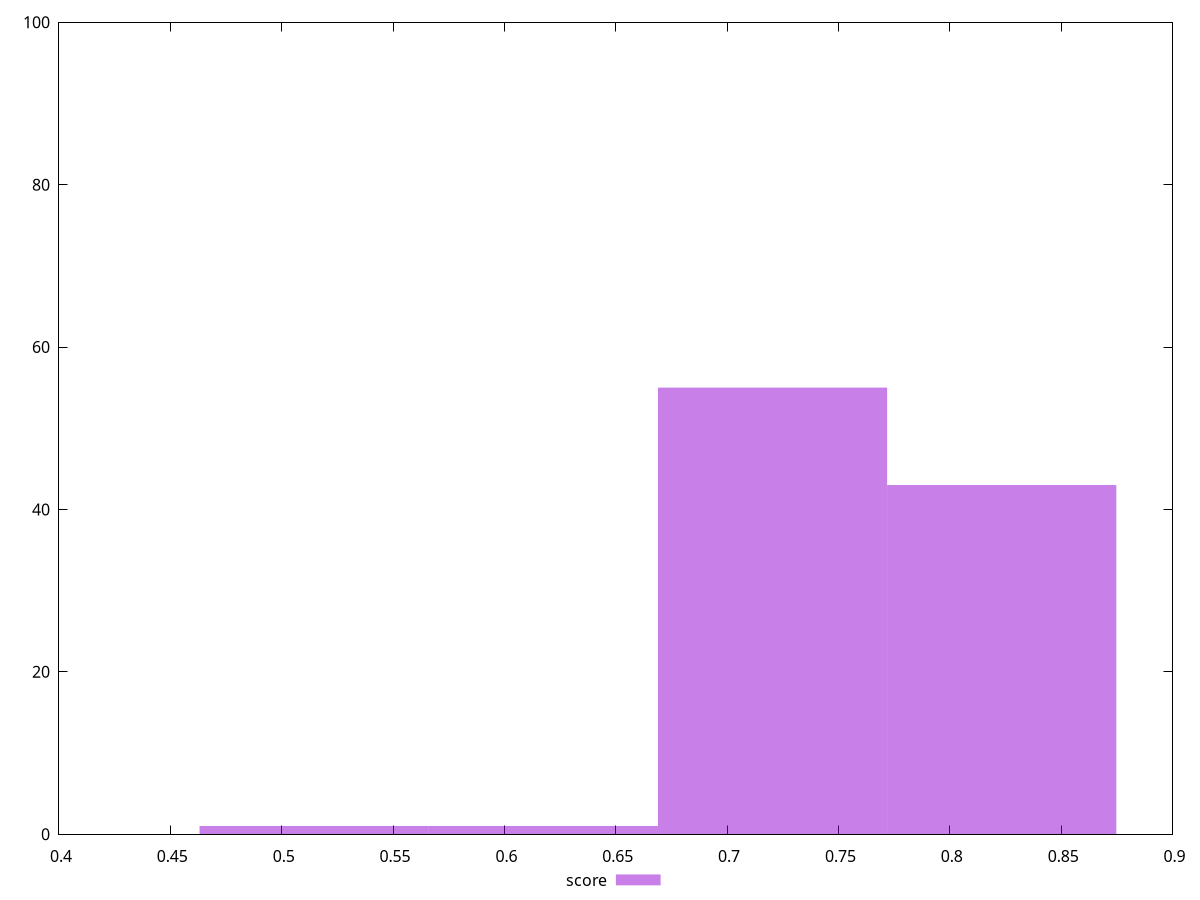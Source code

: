 reset
set terminal svg size 640, 490 enhanced background rgb 'white'
set output "report_00007_2020-12-11T15:55:29.892Z/uses-http2/samples/pages/score/histogram.svg"

$score <<EOF
0.5145747062058315 1
0.720404588688164 55
0.8233195299293303 43
0.6174896474469977 1
EOF

set key outside below
set boxwidth 0.10291494124116629
set yrange [0:100]
set style fill transparent solid 0.5 noborder

plot \
  $score title "score" with boxes, \


reset